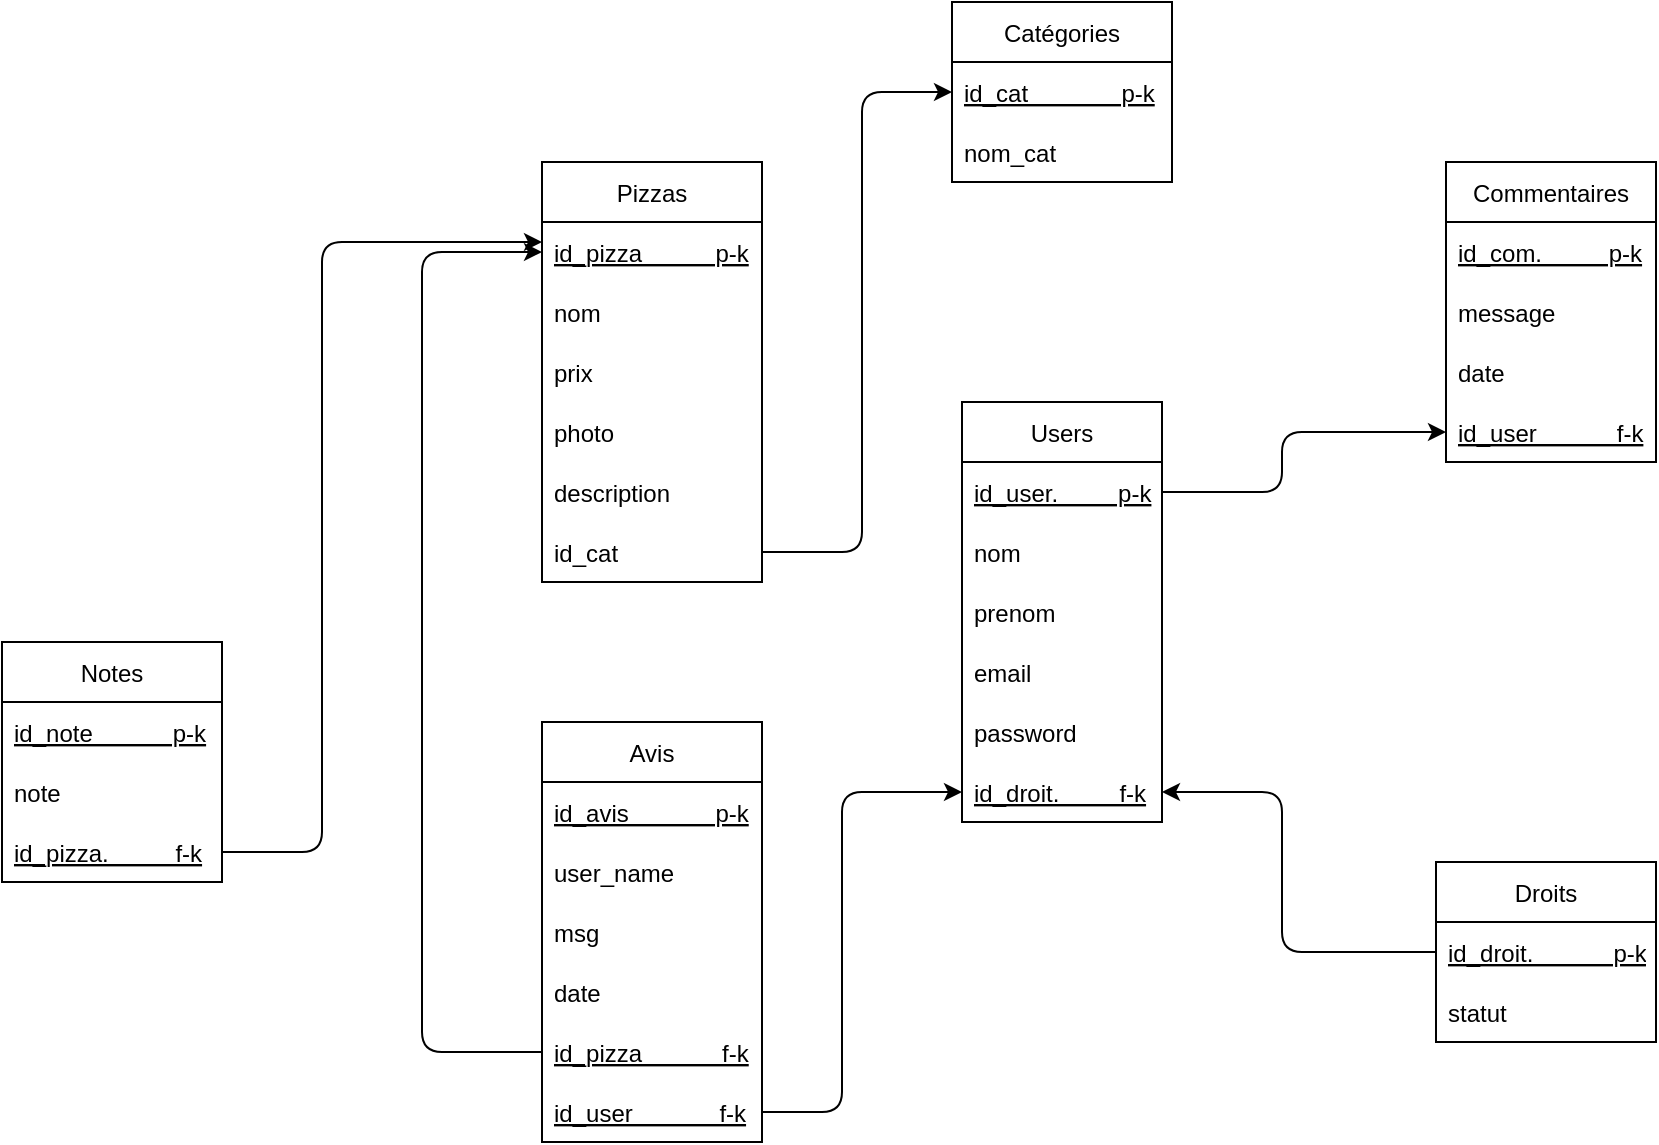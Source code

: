 <mxfile>
    <diagram id="eU0We4-z2dH-NqXz8NlQ" name="Page-1">
        <mxGraphModel dx="1040" dy="643" grid="1" gridSize="10" guides="1" tooltips="1" connect="1" arrows="1" fold="1" page="1" pageScale="1" pageWidth="827" pageHeight="1169" math="0" shadow="0">
            <root>
                <mxCell id="0"/>
                <mxCell id="1" parent="0"/>
                <mxCell id="3" value="Catégories" style="swimlane;fontStyle=0;childLayout=stackLayout;horizontal=1;startSize=30;horizontalStack=0;resizeParent=1;resizeParentMax=0;resizeLast=0;collapsible=1;marginBottom=0;" parent="1" vertex="1">
                    <mxGeometry x="475" width="110" height="90" as="geometry"/>
                </mxCell>
                <mxCell id="4" value="id_cat              p-k" style="text;strokeColor=none;fillColor=none;align=left;verticalAlign=middle;spacingLeft=4;spacingRight=4;overflow=hidden;points=[[0,0.5],[1,0.5]];portConstraint=eastwest;rotatable=0;fontStyle=4" parent="3" vertex="1">
                    <mxGeometry y="30" width="110" height="30" as="geometry"/>
                </mxCell>
                <mxCell id="5" value="nom_cat" style="text;strokeColor=none;fillColor=none;align=left;verticalAlign=middle;spacingLeft=4;spacingRight=4;overflow=hidden;points=[[0,0.5],[1,0.5]];portConstraint=eastwest;rotatable=0;" parent="3" vertex="1">
                    <mxGeometry y="60" width="110" height="30" as="geometry"/>
                </mxCell>
                <mxCell id="8" value="Notes" style="swimlane;fontStyle=0;childLayout=stackLayout;horizontal=1;startSize=30;horizontalStack=0;resizeParent=1;resizeParentMax=0;resizeLast=0;collapsible=1;marginBottom=0;" parent="1" vertex="1">
                    <mxGeometry y="320" width="110" height="120" as="geometry"/>
                </mxCell>
                <mxCell id="9" value="id_note            p-k" style="text;strokeColor=none;fillColor=none;align=left;verticalAlign=middle;spacingLeft=4;spacingRight=4;overflow=hidden;points=[[0,0.5],[1,0.5]];portConstraint=eastwest;rotatable=0;fontStyle=4" parent="8" vertex="1">
                    <mxGeometry y="30" width="110" height="30" as="geometry"/>
                </mxCell>
                <mxCell id="10" value="note" style="text;strokeColor=none;fillColor=none;align=left;verticalAlign=middle;spacingLeft=4;spacingRight=4;overflow=hidden;points=[[0,0.5],[1,0.5]];portConstraint=eastwest;rotatable=0;" parent="8" vertex="1">
                    <mxGeometry y="60" width="110" height="30" as="geometry"/>
                </mxCell>
                <mxCell id="96" value="id_pizza.          f-k" style="text;strokeColor=none;fillColor=none;align=left;verticalAlign=middle;spacingLeft=4;spacingRight=4;overflow=hidden;points=[[0,0.5],[1,0.5]];portConstraint=eastwest;rotatable=0;fontStyle=4" parent="8" vertex="1">
                    <mxGeometry y="90" width="110" height="30" as="geometry"/>
                </mxCell>
                <mxCell id="12" value="Pizzas" style="swimlane;fontStyle=0;childLayout=stackLayout;horizontal=1;startSize=30;horizontalStack=0;resizeParent=1;resizeParentMax=0;resizeLast=0;collapsible=1;marginBottom=0;" parent="1" vertex="1">
                    <mxGeometry x="270" y="80" width="110" height="210" as="geometry"/>
                </mxCell>
                <mxCell id="13" value="id_pizza           p-k" style="text;strokeColor=none;fillColor=none;align=left;verticalAlign=middle;spacingLeft=4;spacingRight=4;overflow=hidden;points=[[0,0.5],[1,0.5]];portConstraint=eastwest;rotatable=0;fontStyle=4" parent="12" vertex="1">
                    <mxGeometry y="30" width="110" height="30" as="geometry"/>
                </mxCell>
                <mxCell id="14" value="nom" style="text;strokeColor=none;fillColor=none;align=left;verticalAlign=middle;spacingLeft=4;spacingRight=4;overflow=hidden;points=[[0,0.5],[1,0.5]];portConstraint=eastwest;rotatable=0;" parent="12" vertex="1">
                    <mxGeometry y="60" width="110" height="30" as="geometry"/>
                </mxCell>
                <mxCell id="15" value="prix" style="text;strokeColor=none;fillColor=none;align=left;verticalAlign=middle;spacingLeft=4;spacingRight=4;overflow=hidden;points=[[0,0.5],[1,0.5]];portConstraint=eastwest;rotatable=0;" parent="12" vertex="1">
                    <mxGeometry y="90" width="110" height="30" as="geometry"/>
                </mxCell>
                <mxCell id="39" value="photo" style="text;strokeColor=none;fillColor=none;align=left;verticalAlign=middle;spacingLeft=4;spacingRight=4;overflow=hidden;points=[[0,0.5],[1,0.5]];portConstraint=eastwest;rotatable=0;" parent="12" vertex="1">
                    <mxGeometry y="120" width="110" height="30" as="geometry"/>
                </mxCell>
                <mxCell id="38" value="description" style="text;strokeColor=none;fillColor=none;align=left;verticalAlign=middle;spacingLeft=4;spacingRight=4;overflow=hidden;points=[[0,0.5],[1,0.5]];portConstraint=eastwest;rotatable=0;" parent="12" vertex="1">
                    <mxGeometry y="150" width="110" height="30" as="geometry"/>
                </mxCell>
                <mxCell id="92" value="id_cat" style="text;strokeColor=none;fillColor=none;align=left;verticalAlign=middle;spacingLeft=4;spacingRight=4;overflow=hidden;points=[[0,0.5],[1,0.5]];portConstraint=eastwest;rotatable=0;" parent="12" vertex="1">
                    <mxGeometry y="180" width="110" height="30" as="geometry"/>
                </mxCell>
                <mxCell id="16" value="Droits" style="swimlane;fontStyle=0;childLayout=stackLayout;horizontal=1;startSize=30;horizontalStack=0;resizeParent=1;resizeParentMax=0;resizeLast=0;collapsible=1;marginBottom=0;" parent="1" vertex="1">
                    <mxGeometry x="717" y="430" width="110" height="90" as="geometry"/>
                </mxCell>
                <mxCell id="17" value="id_droit.            p-k" style="text;strokeColor=none;fillColor=none;align=left;verticalAlign=middle;spacingLeft=4;spacingRight=4;overflow=hidden;points=[[0,0.5],[1,0.5]];portConstraint=eastwest;rotatable=0;fontStyle=4" parent="16" vertex="1">
                    <mxGeometry y="30" width="110" height="30" as="geometry"/>
                </mxCell>
                <mxCell id="18" value="statut" style="text;strokeColor=none;fillColor=none;align=left;verticalAlign=middle;spacingLeft=4;spacingRight=4;overflow=hidden;points=[[0,0.5],[1,0.5]];portConstraint=eastwest;rotatable=0;" parent="16" vertex="1">
                    <mxGeometry y="60" width="110" height="30" as="geometry"/>
                </mxCell>
                <mxCell id="20" value="Users" style="swimlane;fontStyle=0;childLayout=stackLayout;horizontal=1;startSize=30;horizontalStack=0;resizeParent=1;resizeParentMax=0;resizeLast=0;collapsible=1;marginBottom=0;" parent="1" vertex="1">
                    <mxGeometry x="480" y="200" width="100" height="210" as="geometry">
                        <mxRectangle x="430" y="50" width="50" height="30" as="alternateBounds"/>
                    </mxGeometry>
                </mxCell>
                <mxCell id="21" value="id_user.         p-k" style="text;strokeColor=none;fillColor=none;align=left;verticalAlign=middle;spacingLeft=4;spacingRight=4;overflow=hidden;points=[[0,0.5],[1,0.5]];portConstraint=eastwest;rotatable=0;fontStyle=4" parent="20" vertex="1">
                    <mxGeometry y="30" width="100" height="30" as="geometry"/>
                </mxCell>
                <mxCell id="22" value="nom" style="text;strokeColor=none;fillColor=none;align=left;verticalAlign=middle;spacingLeft=4;spacingRight=4;overflow=hidden;points=[[0,0.5],[1,0.5]];portConstraint=eastwest;rotatable=0;" parent="20" vertex="1">
                    <mxGeometry y="60" width="100" height="30" as="geometry"/>
                </mxCell>
                <mxCell id="23" value="prenom" style="text;strokeColor=none;fillColor=none;align=left;verticalAlign=middle;spacingLeft=4;spacingRight=4;overflow=hidden;points=[[0,0.5],[1,0.5]];portConstraint=eastwest;rotatable=0;" parent="20" vertex="1">
                    <mxGeometry y="90" width="100" height="30" as="geometry"/>
                </mxCell>
                <mxCell id="47" value="email" style="text;strokeColor=none;fillColor=none;align=left;verticalAlign=middle;spacingLeft=4;spacingRight=4;overflow=hidden;points=[[0,0.5],[1,0.5]];portConstraint=eastwest;rotatable=0;" parent="20" vertex="1">
                    <mxGeometry y="120" width="100" height="30" as="geometry"/>
                </mxCell>
                <mxCell id="46" value="password" style="text;strokeColor=none;fillColor=none;align=left;verticalAlign=middle;spacingLeft=4;spacingRight=4;overflow=hidden;points=[[0,0.5],[1,0.5]];portConstraint=eastwest;rotatable=0;" parent="20" vertex="1">
                    <mxGeometry y="150" width="100" height="30" as="geometry"/>
                </mxCell>
                <mxCell id="103" value="id_droit.         f-k" style="text;strokeColor=none;fillColor=none;align=left;verticalAlign=middle;spacingLeft=4;spacingRight=4;overflow=hidden;points=[[0,0.5],[1,0.5]];portConstraint=eastwest;rotatable=0;fontStyle=4" parent="20" vertex="1">
                    <mxGeometry y="180" width="100" height="30" as="geometry"/>
                </mxCell>
                <mxCell id="24" value="Commentaires" style="swimlane;fontStyle=0;childLayout=stackLayout;horizontal=1;startSize=30;horizontalStack=0;resizeParent=1;resizeParentMax=0;resizeLast=0;collapsible=1;marginBottom=0;" parent="1" vertex="1">
                    <mxGeometry x="722" y="80" width="105" height="150" as="geometry"/>
                </mxCell>
                <mxCell id="25" value="id_com.          p-k" style="text;strokeColor=none;fillColor=none;align=left;verticalAlign=middle;spacingLeft=4;spacingRight=4;overflow=hidden;points=[[0,0.5],[1,0.5]];portConstraint=eastwest;rotatable=0;fontStyle=4" parent="24" vertex="1">
                    <mxGeometry y="30" width="105" height="30" as="geometry"/>
                </mxCell>
                <mxCell id="48" value="message" style="text;strokeColor=none;fillColor=none;align=left;verticalAlign=middle;spacingLeft=4;spacingRight=4;overflow=hidden;points=[[0,0.5],[1,0.5]];portConstraint=eastwest;rotatable=0;" parent="24" vertex="1">
                    <mxGeometry y="60" width="105" height="30" as="geometry"/>
                </mxCell>
                <mxCell id="27" value="date" style="text;strokeColor=none;fillColor=none;align=left;verticalAlign=middle;spacingLeft=4;spacingRight=4;overflow=hidden;points=[[0,0.5],[1,0.5]];portConstraint=eastwest;rotatable=0;" parent="24" vertex="1">
                    <mxGeometry y="90" width="105" height="30" as="geometry"/>
                </mxCell>
                <mxCell id="104" value="id_user            f-k" style="text;strokeColor=none;fillColor=none;align=left;verticalAlign=middle;spacingLeft=4;spacingRight=4;overflow=hidden;points=[[0,0.5],[1,0.5]];portConstraint=eastwest;rotatable=0;fontStyle=4" parent="24" vertex="1">
                    <mxGeometry y="120" width="105" height="30" as="geometry"/>
                </mxCell>
                <mxCell id="28" value="Avis" style="swimlane;fontStyle=0;childLayout=stackLayout;horizontal=1;startSize=30;horizontalStack=0;resizeParent=1;resizeParentMax=0;resizeLast=0;collapsible=1;marginBottom=0;" parent="1" vertex="1">
                    <mxGeometry x="270" y="360" width="110" height="210" as="geometry"/>
                </mxCell>
                <mxCell id="29" value="id_avis             p-k" style="text;strokeColor=none;fillColor=none;align=left;verticalAlign=middle;spacingLeft=4;spacingRight=4;overflow=hidden;points=[[0,0.5],[1,0.5]];portConstraint=eastwest;rotatable=0;fontStyle=4" parent="28" vertex="1">
                    <mxGeometry y="30" width="110" height="30" as="geometry"/>
                </mxCell>
                <mxCell id="30" value="user_name" style="text;strokeColor=none;fillColor=none;align=left;verticalAlign=middle;spacingLeft=4;spacingRight=4;overflow=hidden;points=[[0,0.5],[1,0.5]];portConstraint=eastwest;rotatable=0;" parent="28" vertex="1">
                    <mxGeometry y="60" width="110" height="30" as="geometry"/>
                </mxCell>
                <mxCell id="31" value="msg" style="text;strokeColor=none;fillColor=none;align=left;verticalAlign=middle;spacingLeft=4;spacingRight=4;overflow=hidden;points=[[0,0.5],[1,0.5]];portConstraint=eastwest;rotatable=0;" parent="28" vertex="1">
                    <mxGeometry y="90" width="110" height="30" as="geometry"/>
                </mxCell>
                <mxCell id="44" value="date" style="text;strokeColor=none;fillColor=none;align=left;verticalAlign=middle;spacingLeft=4;spacingRight=4;overflow=hidden;points=[[0,0.5],[1,0.5]];portConstraint=eastwest;rotatable=0;" parent="28" vertex="1">
                    <mxGeometry y="120" width="110" height="30" as="geometry"/>
                </mxCell>
                <mxCell id="99" value="id_pizza            f-k" style="text;strokeColor=none;fillColor=none;align=left;verticalAlign=middle;spacingLeft=4;spacingRight=4;overflow=hidden;points=[[0,0.5],[1,0.5]];portConstraint=eastwest;rotatable=0;fontStyle=4" parent="28" vertex="1">
                    <mxGeometry y="150" width="110" height="30" as="geometry"/>
                </mxCell>
                <mxCell id="98" value="id_user             f-k" style="text;strokeColor=none;fillColor=none;align=left;verticalAlign=middle;spacingLeft=4;spacingRight=4;overflow=hidden;points=[[0,0.5],[1,0.5]];portConstraint=eastwest;rotatable=0;fontStyle=4" parent="28" vertex="1">
                    <mxGeometry y="180" width="110" height="30" as="geometry"/>
                </mxCell>
                <mxCell id="94" style="edgeStyle=none;html=1;exitX=1;exitY=0.5;exitDx=0;exitDy=0;" parent="1" source="96" edge="1">
                    <mxGeometry relative="1" as="geometry">
                        <Array as="points">
                            <mxPoint x="160" y="425"/>
                            <mxPoint x="160" y="201"/>
                            <mxPoint x="160" y="120"/>
                            <mxPoint x="230" y="120"/>
                        </Array>
                        <mxPoint x="270" y="120" as="targetPoint"/>
                    </mxGeometry>
                </mxCell>
                <mxCell id="106" style="edgeStyle=none;html=1;entryX=1;entryY=0.5;entryDx=0;entryDy=0;exitX=0;exitY=0.5;exitDx=0;exitDy=0;" edge="1" parent="1" source="17" target="103">
                    <mxGeometry relative="1" as="geometry">
                        <mxPoint x="640" y="470" as="sourcePoint"/>
                        <Array as="points">
                            <mxPoint x="640" y="475"/>
                            <mxPoint x="640" y="395"/>
                        </Array>
                    </mxGeometry>
                </mxCell>
                <mxCell id="107" style="edgeStyle=none;html=1;exitX=1;exitY=0.5;exitDx=0;exitDy=0;entryX=0;entryY=0.5;entryDx=0;entryDy=0;" edge="1" parent="1" source="21" target="104">
                    <mxGeometry relative="1" as="geometry">
                        <mxPoint x="640" y="244.692" as="targetPoint"/>
                        <Array as="points">
                            <mxPoint x="640" y="245"/>
                            <mxPoint x="640" y="215"/>
                        </Array>
                    </mxGeometry>
                </mxCell>
                <mxCell id="108" style="edgeStyle=none;html=1;exitX=1;exitY=0.5;exitDx=0;exitDy=0;entryX=0;entryY=0.5;entryDx=0;entryDy=0;" edge="1" parent="1" source="98" target="103">
                    <mxGeometry relative="1" as="geometry">
                        <Array as="points">
                            <mxPoint x="420" y="555"/>
                            <mxPoint x="420" y="395"/>
                        </Array>
                    </mxGeometry>
                </mxCell>
                <mxCell id="110" style="edgeStyle=none;html=1;exitX=1;exitY=0.5;exitDx=0;exitDy=0;entryX=0;entryY=0.5;entryDx=0;entryDy=0;" edge="1" parent="1" source="92" target="4">
                    <mxGeometry relative="1" as="geometry">
                        <Array as="points">
                            <mxPoint x="430" y="275"/>
                            <mxPoint x="430" y="45"/>
                        </Array>
                    </mxGeometry>
                </mxCell>
                <mxCell id="111" style="edgeStyle=none;html=1;entryX=0;entryY=0.5;entryDx=0;entryDy=0;" edge="1" parent="1" target="13">
                    <mxGeometry relative="1" as="geometry">
                        <mxPoint x="200" y="560" as="targetPoint"/>
                        <mxPoint x="270" y="525" as="sourcePoint"/>
                        <Array as="points">
                            <mxPoint x="210" y="525"/>
                            <mxPoint x="210" y="125"/>
                        </Array>
                    </mxGeometry>
                </mxCell>
            </root>
        </mxGraphModel>
    </diagram>
</mxfile>